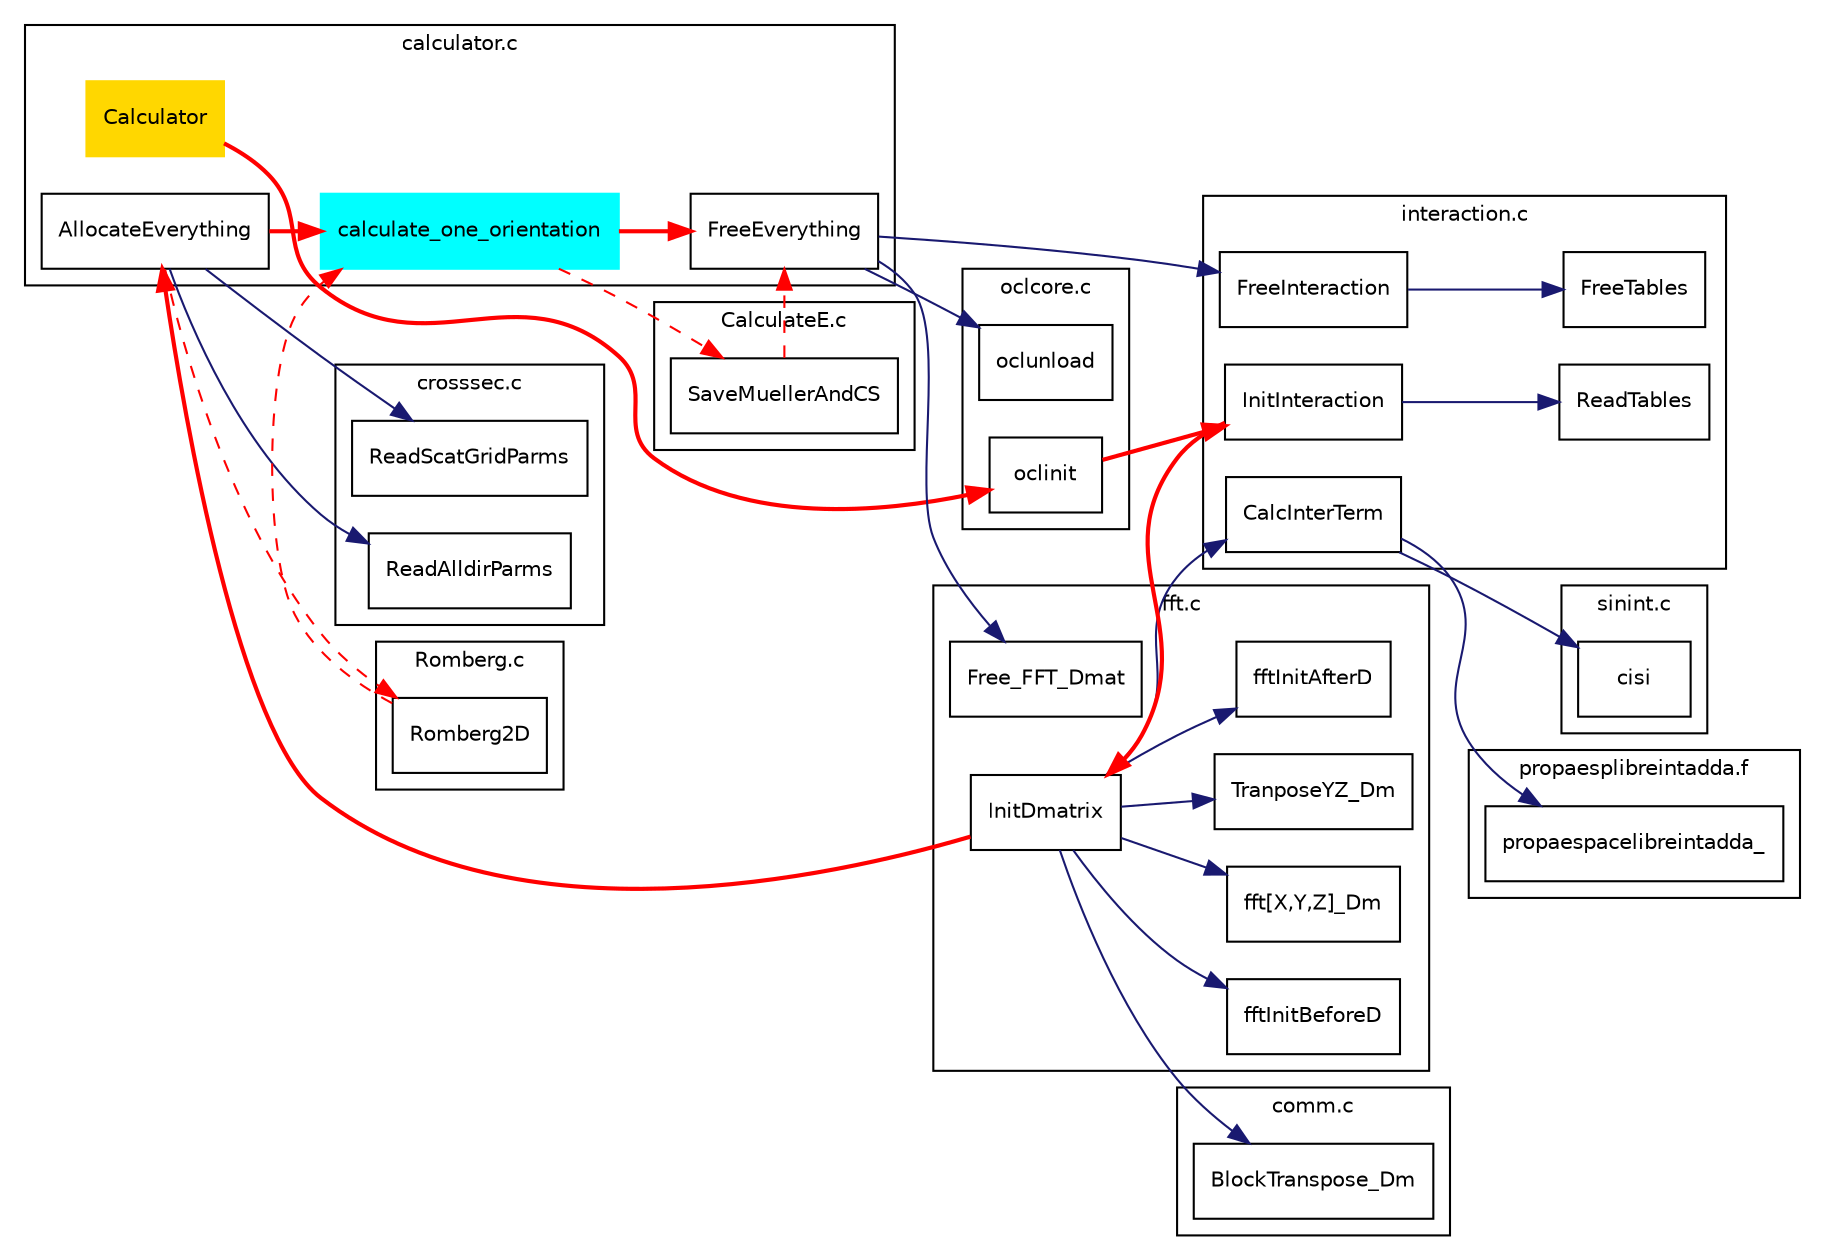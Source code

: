 digraph calc
{
	rankdir=LR
	edge [color=midnightblue]
	node [fontname=Helvetica,fontsize=10,shape=box];
	fontname=Helvetica
	fontsize=10
	ranksep=.35
	
	subgraph cluster_calc {
		Calculator [style=filled,color=gold]
		AllocateEverything
		FreeEverything
		calculate_one_orientation [style=filled,color=cyan]
		label = "calculator.c"
	}
	subgraph cluster_fft {
		InitDmatrix -> fftInitBeforeD
		InitDmatrix -> "fft[X,Y,Z]_Dm"
		InitDmatrix -> TranposeYZ_Dm
		InitDmatrix -> fftInitAfterD
		Free_FFT_Dmat
		label = "fft.c"
	}
	subgraph cluster_inter {
		InitInteraction -> ReadTables
		FreeInteraction -> FreeTables
		CalcInterTerm
		label = "interaction.c";
	}
	subgraph cluster_cs {
		ReadScatGridParms
		ReadAlldirParms
		label = "crosssec.c";
	}
	subgraph cluster_ocl {
		oclinit
		oclunload
		label = "oclcore.c";
	}
	subgraph cluster_romberg {
		Romberg2D
		label = "Romberg.c";
	}
	subgraph cluster_cisi {
		cisi
		label = "sinint.c";
	}	
	subgraph cluster_igt {
		propaespacelibreintadda_
		label = "propaesplibreintadda.f"
	}
	subgraph cluster_calcE {
		SaveMuellerAndCS
		label = "CalculateE.c";
	}
	subgraph cluster_comm {
		BlockTranspose_Dm
		label = "comm.c"
	}

	Calculator -> oclinit -> InitInteraction -> InitDmatrix -> AllocateEverything -> calculate_one_orientation -> FreeEverything [color=red,style=bold]
	AllocateEverything -> Romberg2D  -> calculate_one_orientation -> SaveMuellerAndCS -> FreeEverything [color=red,style=dashed]
	
	AllocateEverything -> ReadScatGridParms
	AllocateEverything -> ReadAlldirParms
	FreeEverything -> oclunload
	FreeEverything -> Free_FFT_Dmat
	FreeEverything -> FreeInteraction
	CalcInterTerm -> cisi
	InitDmatrix -> CalcInterTerm -> propaespacelibreintadda_
	InitDmatrix -> BlockTranspose_Dm
}